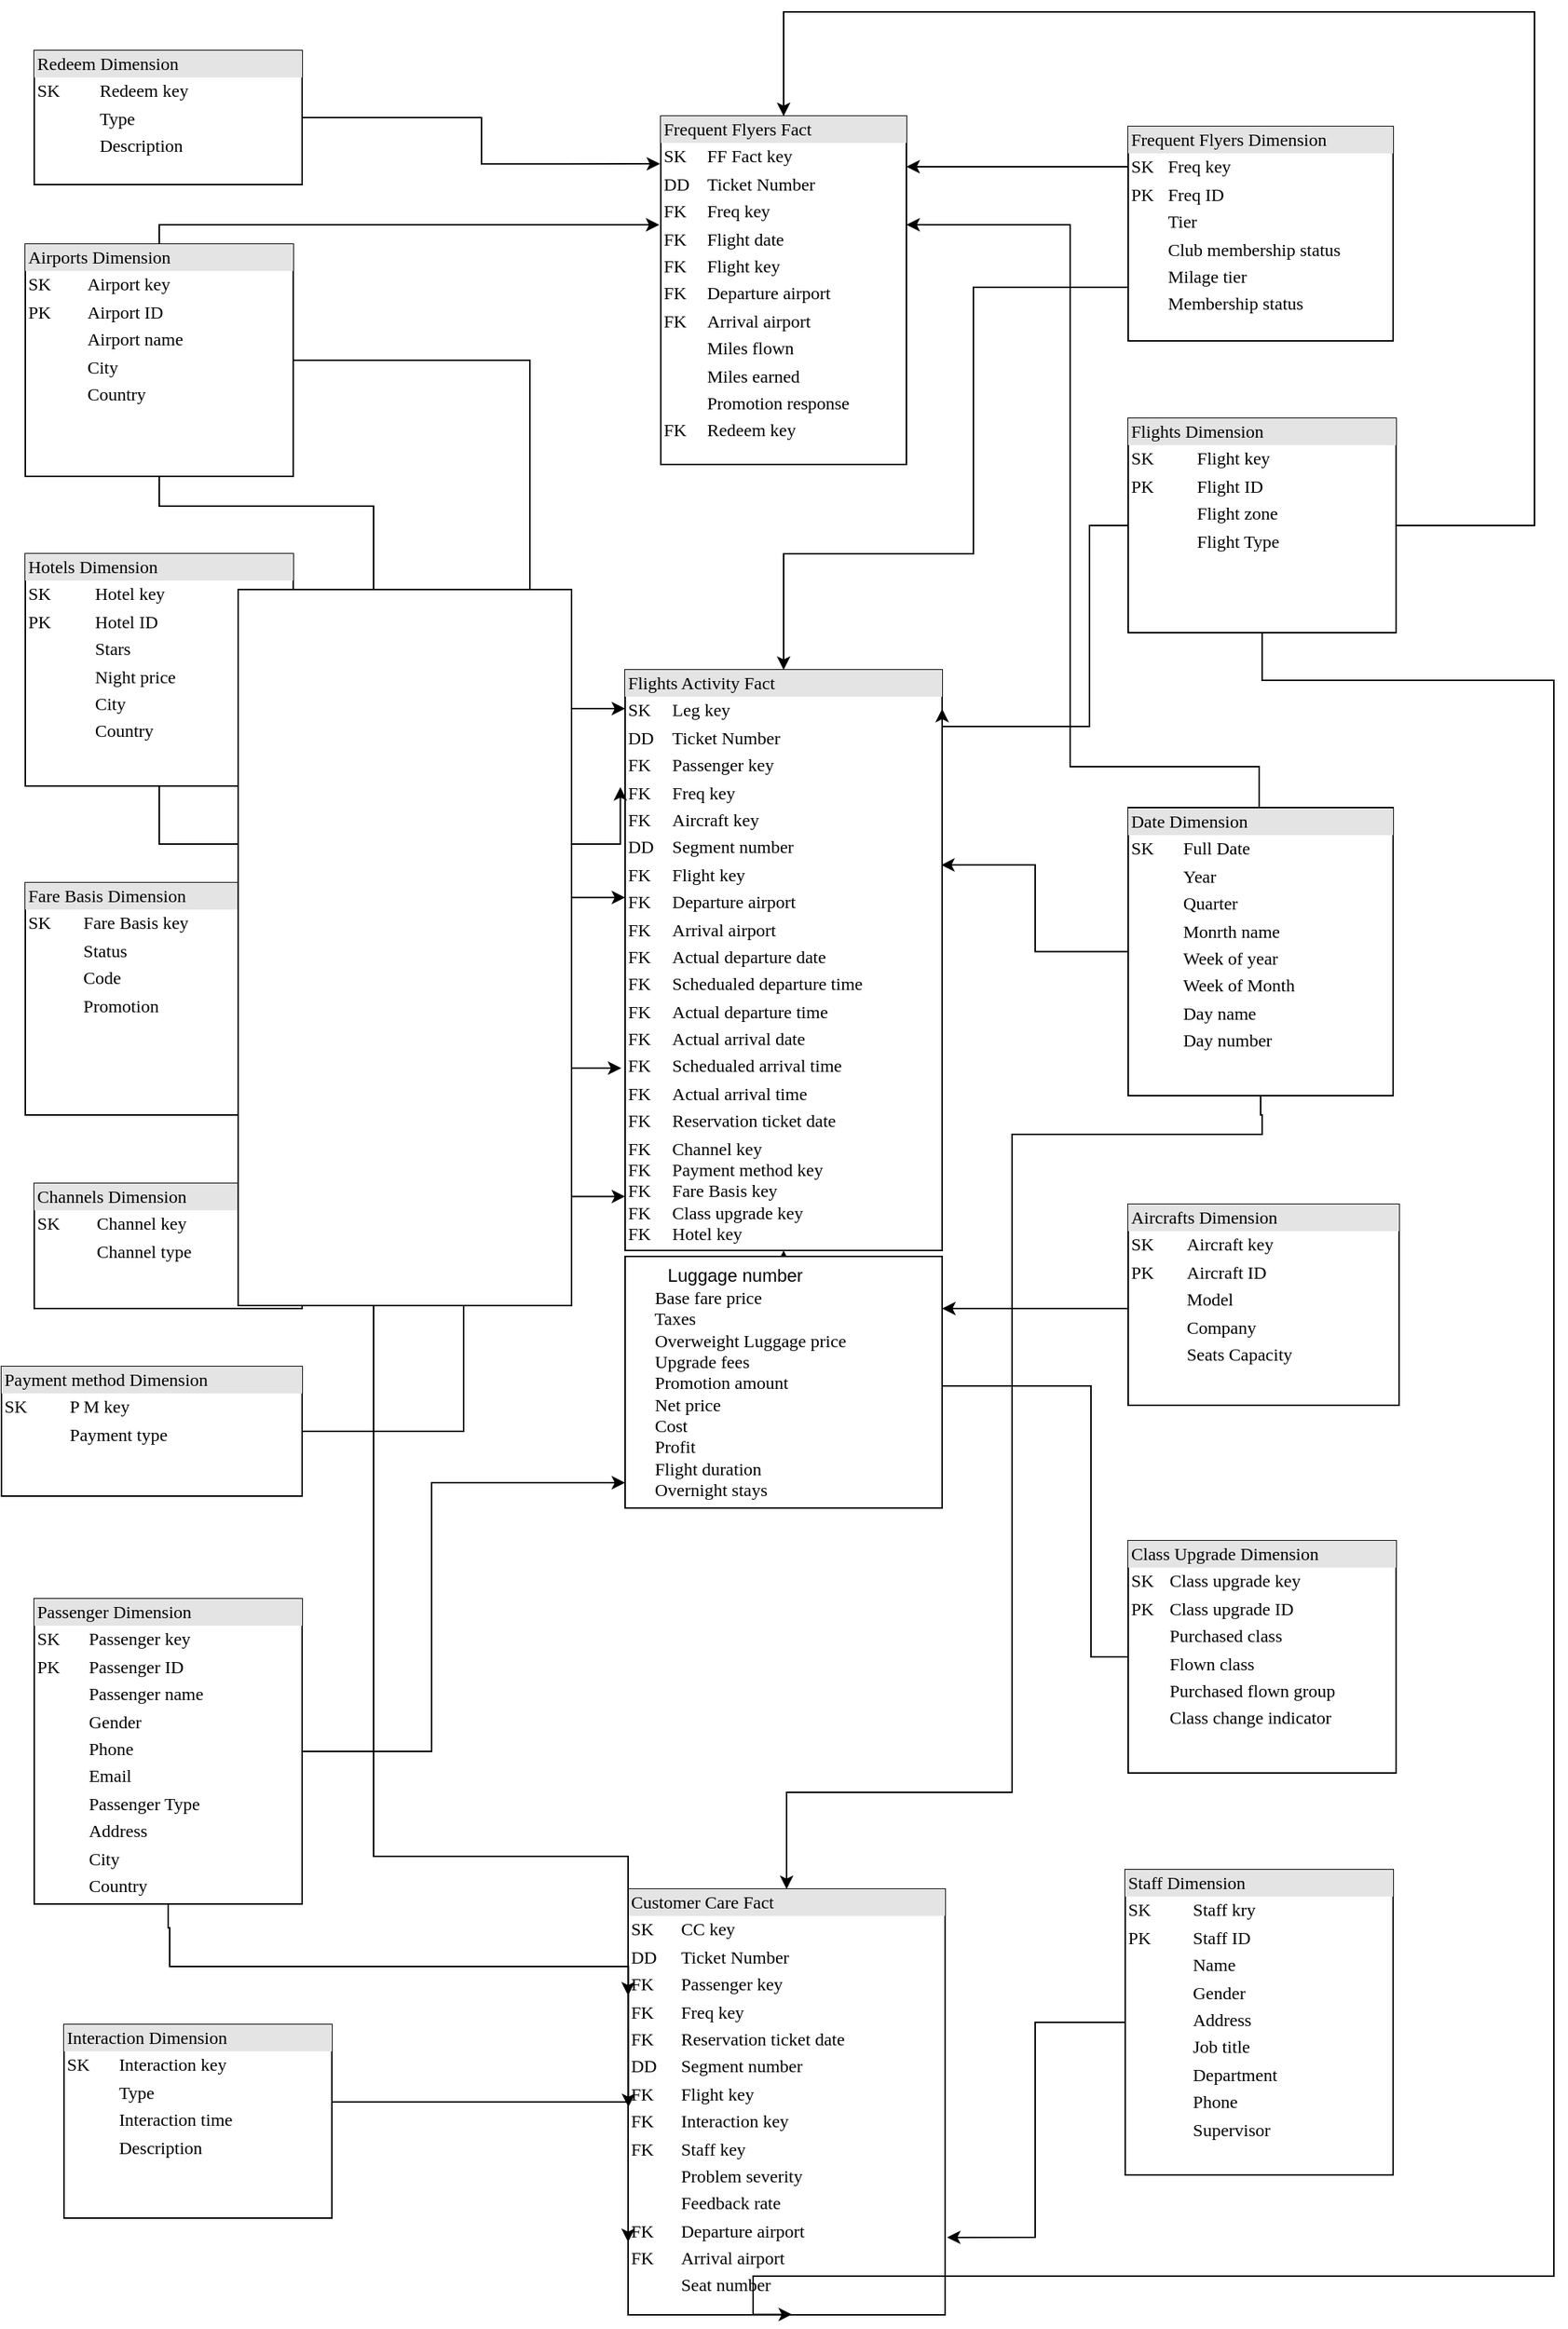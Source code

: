 <mxfile version="21.2.8" type="device">
  <diagram name="Page-1" id="2ca16b54-16f6-2749-3443-fa8db7711227">
    <mxGraphModel dx="1723" dy="2603" grid="1" gridSize="13" guides="1" tooltips="1" connect="1" arrows="1" fold="1" page="1" pageScale="1" pageWidth="200" pageHeight="200" background="none" math="0" shadow="0">
      <root>
        <mxCell id="0" />
        <mxCell id="1" parent="0" />
        <mxCell id="PtjftL3Fih3zfnP2VZtl-39" style="edgeStyle=orthogonalEdgeStyle;rounded=0;orthogonalLoop=1;jettySize=auto;html=1;entryX=-0.012;entryY=0.686;entryDx=0;entryDy=0;entryPerimeter=0;" parent="1" source="2ed32ef02a7f4228-3" target="2ed32ef02a7f4228-8" edge="1">
          <mxGeometry relative="1" as="geometry" />
        </mxCell>
        <mxCell id="2ed32ef02a7f4228-3" value="&lt;div style=&quot;box-sizing: border-box ; width: 100% ; background: #e4e4e4 ; padding: 2px&quot;&gt;Channels Dimension&lt;/div&gt;&lt;table style=&quot;width: 100% ; font-size: 1em&quot; cellpadding=&quot;2&quot; cellspacing=&quot;0&quot;&gt;&lt;tbody&gt;&lt;tr&gt;&lt;td&gt;SK&lt;/td&gt;&lt;td&gt;Channel key&lt;/td&gt;&lt;/tr&gt;&lt;tr&gt;&lt;td&gt;&lt;br&gt;&lt;/td&gt;&lt;td&gt;Channel type&lt;/td&gt;&lt;/tr&gt;&lt;tr&gt;&lt;td&gt;&lt;/td&gt;&lt;td&gt;&lt;br&gt;&lt;/td&gt;&lt;/tr&gt;&lt;/tbody&gt;&lt;/table&gt;" style="verticalAlign=top;align=left;overflow=fill;html=1;rounded=0;shadow=0;comic=0;labelBackgroundColor=none;strokeWidth=1;fontFamily=Verdana;fontSize=12" parent="1" vertex="1">
          <mxGeometry x="201" y="-682" width="180" height="84" as="geometry" />
        </mxCell>
        <mxCell id="PtjftL3Fih3zfnP2VZtl-35" style="edgeStyle=orthogonalEdgeStyle;rounded=0;orthogonalLoop=1;jettySize=auto;html=1;entryX=-0.003;entryY=0.137;entryDx=0;entryDy=0;entryPerimeter=0;" parent="1" source="2ed32ef02a7f4228-4" target="PtjftL3Fih3zfnP2VZtl-5" edge="1">
          <mxGeometry relative="1" as="geometry" />
        </mxCell>
        <mxCell id="2ed32ef02a7f4228-4" value="&lt;div style=&quot;box-sizing: border-box ; width: 100% ; background: #e4e4e4 ; padding: 2px&quot;&gt;Redeem Dimension&lt;/div&gt;&lt;table style=&quot;width: 100% ; font-size: 1em&quot; cellpadding=&quot;2&quot; cellspacing=&quot;0&quot;&gt;&lt;tbody&gt;&lt;tr&gt;&lt;td&gt;SK&lt;/td&gt;&lt;td&gt;Redeem key&lt;/td&gt;&lt;/tr&gt;&lt;tr&gt;&lt;td&gt;&lt;br&gt;&lt;/td&gt;&lt;td&gt;Type&lt;/td&gt;&lt;/tr&gt;&lt;tr&gt;&lt;td&gt;&lt;/td&gt;&lt;td&gt;Description&lt;/td&gt;&lt;/tr&gt;&lt;tr&gt;&lt;td&gt;&lt;br&gt;&lt;/td&gt;&lt;td&gt;&lt;br&gt;&lt;/td&gt;&lt;/tr&gt;&lt;/tbody&gt;&lt;/table&gt;" style="verticalAlign=top;align=left;overflow=fill;html=1;rounded=0;shadow=0;comic=0;labelBackgroundColor=none;strokeWidth=1;fontFamily=Verdana;fontSize=12" parent="1" vertex="1">
          <mxGeometry x="201" y="-1443" width="180" height="90" as="geometry" />
        </mxCell>
        <mxCell id="2ed32ef02a7f4228-8" value="&lt;div style=&quot;box-sizing: border-box ; width: 100% ; background: #e4e4e4 ; padding: 2px&quot;&gt;Flights Activity Fact&lt;/div&gt;&lt;table style=&quot;width: 100% ; font-size: 1em&quot; cellpadding=&quot;2&quot; cellspacing=&quot;0&quot;&gt;&lt;tbody&gt;&lt;tr&gt;&lt;td&gt;SK&lt;/td&gt;&lt;td&gt;Leg key&lt;/td&gt;&lt;/tr&gt;&lt;tr&gt;&lt;td&gt;DD&lt;/td&gt;&lt;td&gt;Ticket Number&lt;/td&gt;&lt;/tr&gt;&lt;tr&gt;&lt;td&gt;FK&lt;/td&gt;&lt;td&gt;Passenger key&lt;/td&gt;&lt;/tr&gt;&lt;tr&gt;&lt;td&gt;FK&lt;br&gt;&lt;/td&gt;&lt;td&gt;Freq key&lt;br&gt;&lt;/td&gt;&lt;/tr&gt;&lt;tr&gt;&lt;td&gt;FK&lt;br&gt;&lt;/td&gt;&lt;td&gt;Aircraft key&lt;br&gt;&lt;/td&gt;&lt;/tr&gt;&lt;tr&gt;&lt;td&gt;DD&lt;br&gt;&lt;/td&gt;&lt;td&gt;Segment number&lt;br&gt;&lt;/td&gt;&lt;/tr&gt;&lt;tr&gt;&lt;td&gt;FK&lt;br&gt;&lt;/td&gt;&lt;td&gt;Flight key&lt;br&gt;&lt;/td&gt;&lt;/tr&gt;&lt;tr&gt;&lt;td&gt;FK&lt;br&gt;&lt;/td&gt;&lt;td&gt;Departure airport&lt;br&gt;&lt;/td&gt;&lt;/tr&gt;&lt;tr&gt;&lt;td&gt;FK&lt;br&gt;&lt;/td&gt;&lt;td&gt;Arrival airport&lt;br&gt;&lt;/td&gt;&lt;/tr&gt;&lt;tr&gt;&lt;td&gt;FK&lt;br&gt;&lt;/td&gt;&lt;td&gt;Actual departure date&lt;br&gt;&lt;/td&gt;&lt;/tr&gt;&lt;tr&gt;&lt;td&gt;FK&lt;br&gt;&lt;/td&gt;&lt;td&gt;Schedualed departure time&lt;br&gt;&lt;/td&gt;&lt;/tr&gt;&lt;tr&gt;&lt;td&gt;FK&lt;/td&gt;&lt;td&gt;Actual departure time&lt;br&gt;&lt;/td&gt;&lt;/tr&gt;&lt;tr&gt;&lt;td&gt;FK&lt;br&gt;&lt;/td&gt;&lt;td&gt;Actual arrival date&lt;br&gt;&lt;/td&gt;&lt;/tr&gt;&lt;tr&gt;&lt;td&gt;FK&lt;br&gt;&lt;/td&gt;&lt;td&gt;Schedualed arrival time&lt;br&gt;&lt;/td&gt;&lt;/tr&gt;&lt;tr&gt;&lt;td&gt;FK&lt;br&gt;&lt;/td&gt;&lt;td&gt;Actual arrival time&lt;br&gt;&lt;/td&gt;&lt;/tr&gt;&lt;tr&gt;&lt;td&gt;FK&lt;/td&gt;&lt;td&gt;Reservation ticket date&lt;br&gt;&lt;/td&gt;&lt;/tr&gt;&lt;tr&gt;&lt;td&gt;FK&lt;br&gt;FK&lt;br&gt;FK&lt;br&gt;FK&lt;br&gt;FK&lt;br&gt;&lt;/td&gt;&lt;td&gt;Channel key&lt;br&gt;Payment method key&lt;br&gt;Fare Basis key&lt;br&gt;Class upgrade key&lt;br&gt;Hotel key&lt;br&gt;&lt;/td&gt;&lt;/tr&gt;&lt;/tbody&gt;&lt;/table&gt;" style="verticalAlign=top;align=left;overflow=fill;html=1;rounded=0;shadow=0;comic=0;labelBackgroundColor=none;strokeWidth=1;fontFamily=Verdana;fontSize=12;" parent="1" vertex="1">
          <mxGeometry x="598" y="-1027" width="213" height="390" as="geometry" />
        </mxCell>
        <mxCell id="PtjftL3Fih3zfnP2VZtl-38" style="edgeStyle=orthogonalEdgeStyle;rounded=0;orthogonalLoop=1;jettySize=auto;html=1;entryX=0;entryY=0.907;entryDx=0;entryDy=0;entryPerimeter=0;" parent="1" source="2ed32ef02a7f4228-12" target="2ed32ef02a7f4228-8" edge="1">
          <mxGeometry relative="1" as="geometry" />
        </mxCell>
        <mxCell id="2ed32ef02a7f4228-12" value="&lt;div style=&quot;box-sizing: border-box ; width: 100% ; background: #e4e4e4 ; padding: 2px&quot;&gt;Payment method Dimension&lt;/div&gt;&lt;table style=&quot;width: 100% ; font-size: 1em&quot; cellpadding=&quot;2&quot; cellspacing=&quot;0&quot;&gt;&lt;tbody&gt;&lt;tr&gt;&lt;td&gt;SK&lt;/td&gt;&lt;td&gt;P M key&lt;/td&gt;&lt;/tr&gt;&lt;tr&gt;&lt;td&gt;&lt;br&gt;&lt;/td&gt;&lt;td&gt;Payment type&lt;/td&gt;&lt;/tr&gt;&lt;tr&gt;&lt;td&gt;&lt;/td&gt;&lt;td&gt;&lt;br&gt;&lt;/td&gt;&lt;/tr&gt;&lt;/tbody&gt;&lt;/table&gt;" style="verticalAlign=top;align=left;overflow=fill;html=1;rounded=0;shadow=0;comic=0;labelBackgroundColor=none;strokeWidth=1;fontFamily=Verdana;fontSize=12" parent="1" vertex="1">
          <mxGeometry x="179" y="-559" width="202" height="87" as="geometry" />
        </mxCell>
        <mxCell id="PtjftL3Fih3zfnP2VZtl-6" value="&lt;div style=&quot;box-sizing: border-box ; width: 100% ; background: #e4e4e4 ; padding: 2px&quot;&gt;Customer Care Fact&lt;/div&gt;&lt;table style=&quot;width: 100% ; font-size: 1em&quot; cellpadding=&quot;2&quot; cellspacing=&quot;0&quot;&gt;&lt;tbody&gt;&lt;tr&gt;&lt;td&gt;SK&lt;/td&gt;&lt;td&gt;CC key&lt;/td&gt;&lt;/tr&gt;&lt;tr&gt;&lt;td&gt;DD&lt;/td&gt;&lt;td&gt;Ticket Number&lt;/td&gt;&lt;/tr&gt;&lt;tr&gt;&lt;td&gt;FK&lt;/td&gt;&lt;td&gt;Passenger key&lt;/td&gt;&lt;/tr&gt;&lt;tr&gt;&lt;td&gt;FK&lt;br&gt;&lt;/td&gt;&lt;td&gt;Freq key&lt;br&gt;&lt;/td&gt;&lt;/tr&gt;&lt;tr&gt;&lt;td&gt;FK&lt;br&gt;&lt;/td&gt;&lt;td&gt;Reservation ticket date&lt;br&gt;&lt;/td&gt;&lt;/tr&gt;&lt;tr&gt;&lt;td&gt;DD&lt;br&gt;&lt;/td&gt;&lt;td&gt;Segment number&lt;br&gt;&lt;/td&gt;&lt;/tr&gt;&lt;tr&gt;&lt;td&gt;FK&lt;br&gt;&lt;/td&gt;&lt;td&gt;Flight key&lt;br&gt;&lt;/td&gt;&lt;/tr&gt;&lt;tr&gt;&lt;td&gt;FK&lt;br&gt;&lt;/td&gt;&lt;td&gt;Interaction key&lt;br&gt;&lt;/td&gt;&lt;/tr&gt;&lt;tr&gt;&lt;td&gt;FK&lt;br&gt;&lt;/td&gt;&lt;td&gt;Staff key&lt;br&gt;&lt;/td&gt;&lt;/tr&gt;&lt;tr&gt;&lt;td&gt;&lt;br&gt;&lt;/td&gt;&lt;td&gt;Problem severity&lt;br&gt;&lt;/td&gt;&lt;/tr&gt;&lt;tr&gt;&lt;td&gt;&lt;br&gt;&lt;/td&gt;&lt;td&gt;Feedback rate&lt;br&gt;&lt;/td&gt;&lt;/tr&gt;&lt;tr&gt;&lt;td&gt;FK&lt;/td&gt;&lt;td&gt;Departure airport&lt;br&gt;&lt;/td&gt;&lt;/tr&gt;&lt;tr&gt;&lt;td&gt;FK&lt;br&gt;&lt;/td&gt;&lt;td&gt;Arrival airport&lt;br&gt;&lt;/td&gt;&lt;/tr&gt;&lt;tr&gt;&lt;td&gt;&lt;br&gt;&lt;/td&gt;&lt;td&gt;Seat number&lt;br&gt;&lt;/td&gt;&lt;/tr&gt;&lt;tr&gt;&lt;td&gt;&lt;/td&gt;&lt;td&gt;&lt;br&gt;&lt;/td&gt;&lt;/tr&gt;&lt;/tbody&gt;&lt;/table&gt;" style="verticalAlign=top;align=left;overflow=fill;html=1;rounded=0;shadow=0;comic=0;labelBackgroundColor=none;strokeWidth=1;fontFamily=Verdana;fontSize=12;" parent="1" vertex="1">
          <mxGeometry x="600" y="-208" width="213" height="286" as="geometry" />
        </mxCell>
        <mxCell id="PtjftL3Fih3zfnP2VZtl-19" style="edgeStyle=orthogonalEdgeStyle;rounded=0;orthogonalLoop=1;jettySize=auto;html=1;" parent="1" source="PtjftL3Fih3zfnP2VZtl-7" target="PtjftL3Fih3zfnP2VZtl-5" edge="1">
          <mxGeometry relative="1" as="geometry">
            <Array as="points">
              <mxPoint x="871" y="-1365" />
              <mxPoint x="871" y="-1365" />
            </Array>
          </mxGeometry>
        </mxCell>
        <mxCell id="PtjftL3Fih3zfnP2VZtl-20" style="edgeStyle=orthogonalEdgeStyle;rounded=0;orthogonalLoop=1;jettySize=auto;html=1;exitX=0;exitY=0.75;exitDx=0;exitDy=0;entryX=0.5;entryY=0;entryDx=0;entryDy=0;" parent="1" source="PtjftL3Fih3zfnP2VZtl-7" target="2ed32ef02a7f4228-8" edge="1">
          <mxGeometry relative="1" as="geometry">
            <mxPoint x="871" y="-1105" as="targetPoint" />
            <Array as="points">
              <mxPoint x="832" y="-1284" />
              <mxPoint x="832" y="-1105" />
              <mxPoint x="705" y="-1105" />
            </Array>
          </mxGeometry>
        </mxCell>
        <mxCell id="PtjftL3Fih3zfnP2VZtl-7" value="&lt;div style=&quot;box-sizing: border-box ; width: 100% ; background: #e4e4e4 ; padding: 2px&quot;&gt;Frequent Flyers Dimension&lt;/div&gt;&lt;table style=&quot;width: 100% ; font-size: 1em&quot; cellpadding=&quot;2&quot; cellspacing=&quot;0&quot;&gt;&lt;tbody&gt;&lt;tr&gt;&lt;td&gt;SK&lt;/td&gt;&lt;td&gt;Freq key&lt;/td&gt;&lt;/tr&gt;&lt;tr&gt;&lt;td&gt;PK&lt;/td&gt;&lt;td&gt;Freq ID&lt;/td&gt;&lt;/tr&gt;&lt;tr&gt;&lt;td&gt;&lt;/td&gt;&lt;td&gt;Tier&lt;/td&gt;&lt;/tr&gt;&lt;tr&gt;&lt;td&gt;&lt;br&gt;&lt;/td&gt;&lt;td&gt;Club membership status&lt;br&gt;&lt;/td&gt;&lt;/tr&gt;&lt;tr&gt;&lt;td&gt;&lt;br&gt;&lt;/td&gt;&lt;td&gt;Milage tier&lt;br&gt;&lt;/td&gt;&lt;/tr&gt;&lt;tr&gt;&lt;td&gt;&lt;br&gt;&lt;/td&gt;&lt;td&gt;Membership status&lt;br&gt;&lt;/td&gt;&lt;/tr&gt;&lt;tr&gt;&lt;td&gt;&lt;/td&gt;&lt;td&gt;&lt;br&gt;&lt;/td&gt;&lt;/tr&gt;&lt;/tbody&gt;&lt;/table&gt;" style="verticalAlign=top;align=left;overflow=fill;html=1;rounded=0;shadow=0;comic=0;labelBackgroundColor=none;strokeWidth=1;fontFamily=Verdana;fontSize=12" parent="1" vertex="1">
          <mxGeometry x="936" y="-1392" width="178" height="144" as="geometry" />
        </mxCell>
        <mxCell id="PtjftL3Fih3zfnP2VZtl-25" style="edgeStyle=orthogonalEdgeStyle;rounded=0;orthogonalLoop=1;jettySize=auto;html=1;exitX=0.5;exitY=0;exitDx=0;exitDy=0;" parent="1" source="PtjftL3Fih3zfnP2VZtl-8" target="PtjftL3Fih3zfnP2VZtl-5" edge="1">
          <mxGeometry relative="1" as="geometry">
            <mxPoint x="793" y="-1300" as="targetPoint" />
            <Array as="points">
              <mxPoint x="1024" y="-934" />
              <mxPoint x="1024" y="-962" />
              <mxPoint x="897" y="-962" />
              <mxPoint x="897" y="-1326" />
            </Array>
          </mxGeometry>
        </mxCell>
        <mxCell id="PtjftL3Fih3zfnP2VZtl-26" style="edgeStyle=orthogonalEdgeStyle;rounded=0;orthogonalLoop=1;jettySize=auto;html=1;entryX=0.997;entryY=0.336;entryDx=0;entryDy=0;entryPerimeter=0;" parent="1" source="PtjftL3Fih3zfnP2VZtl-8" target="2ed32ef02a7f4228-8" edge="1">
          <mxGeometry relative="1" as="geometry" />
        </mxCell>
        <mxCell id="PtjftL3Fih3zfnP2VZtl-27" style="edgeStyle=orthogonalEdgeStyle;rounded=0;orthogonalLoop=1;jettySize=auto;html=1;" parent="1" source="PtjftL3Fih3zfnP2VZtl-8" target="PtjftL3Fih3zfnP2VZtl-6" edge="1">
          <mxGeometry relative="1" as="geometry">
            <mxPoint x="858" y="-702" as="targetPoint" />
            <Array as="points">
              <mxPoint x="1025" y="-728" />
              <mxPoint x="1026" y="-728" />
              <mxPoint x="1026" y="-715" />
              <mxPoint x="858" y="-715" />
              <mxPoint x="858" y="-273" />
            </Array>
          </mxGeometry>
        </mxCell>
        <mxCell id="PtjftL3Fih3zfnP2VZtl-8" value="&lt;div style=&quot;box-sizing: border-box ; width: 100% ; background: #e4e4e4 ; padding: 2px&quot;&gt;Date Dimension&lt;/div&gt;&lt;table style=&quot;width: 100% ; font-size: 1em&quot; cellpadding=&quot;2&quot; cellspacing=&quot;0&quot;&gt;&lt;tbody&gt;&lt;tr&gt;&lt;td&gt;SK&lt;/td&gt;&lt;td&gt;Full Date&lt;/td&gt;&lt;/tr&gt;&lt;tr&gt;&lt;td&gt;&lt;br&gt;&lt;/td&gt;&lt;td&gt;Year&lt;/td&gt;&lt;/tr&gt;&lt;tr&gt;&lt;td&gt;&lt;/td&gt;&lt;td&gt;Quarter&lt;/td&gt;&lt;/tr&gt;&lt;tr&gt;&lt;td&gt;&lt;br&gt;&lt;/td&gt;&lt;td&gt;Monrth name&lt;br&gt;&lt;/td&gt;&lt;/tr&gt;&lt;tr&gt;&lt;td&gt;&lt;br&gt;&lt;/td&gt;&lt;td&gt;Week of year&lt;br&gt;&lt;/td&gt;&lt;/tr&gt;&lt;tr&gt;&lt;td&gt;&lt;br&gt;&lt;/td&gt;&lt;td&gt;Week of Month&lt;br&gt;&lt;/td&gt;&lt;/tr&gt;&lt;tr&gt;&lt;td&gt;&lt;br&gt;&lt;/td&gt;&lt;td&gt;Day name&lt;br&gt;&lt;/td&gt;&lt;/tr&gt;&lt;tr&gt;&lt;td&gt;&lt;br&gt;&lt;/td&gt;&lt;td&gt;Day number&lt;br&gt;&lt;/td&gt;&lt;/tr&gt;&lt;tr&gt;&lt;td&gt;&lt;/td&gt;&lt;td&gt;&lt;br&gt;&lt;/td&gt;&lt;/tr&gt;&lt;/tbody&gt;&lt;/table&gt;" style="verticalAlign=top;align=left;overflow=fill;html=1;rounded=0;shadow=0;comic=0;labelBackgroundColor=none;strokeWidth=1;fontFamily=Verdana;fontSize=12" parent="1" vertex="1">
          <mxGeometry x="936" y="-934.5" width="178" height="193.5" as="geometry" />
        </mxCell>
        <mxCell id="PtjftL3Fih3zfnP2VZtl-29" style="edgeStyle=orthogonalEdgeStyle;rounded=0;orthogonalLoop=1;jettySize=auto;html=1;" parent="1" source="PtjftL3Fih3zfnP2VZtl-9" edge="1">
          <mxGeometry relative="1" as="geometry">
            <mxPoint x="811" y="-598" as="targetPoint" />
            <Array as="points">
              <mxPoint x="871" y="-598" />
              <mxPoint x="871" y="-598" />
            </Array>
          </mxGeometry>
        </mxCell>
        <mxCell id="PtjftL3Fih3zfnP2VZtl-9" value="&lt;div style=&quot;box-sizing: border-box ; width: 100% ; background: #e4e4e4 ; padding: 2px&quot;&gt;Aircrafts Dimension&amp;nbsp;&lt;/div&gt;&lt;table style=&quot;width: 100% ; font-size: 1em&quot; cellpadding=&quot;2&quot; cellspacing=&quot;0&quot;&gt;&lt;tbody&gt;&lt;tr&gt;&lt;td&gt;SK&lt;/td&gt;&lt;td&gt;Aircraft key&lt;/td&gt;&lt;/tr&gt;&lt;tr&gt;&lt;td&gt;PK&lt;br&gt;&lt;/td&gt;&lt;td&gt;Aircraft ID&lt;/td&gt;&lt;/tr&gt;&lt;tr&gt;&lt;td&gt;&lt;/td&gt;&lt;td&gt;Model&lt;/td&gt;&lt;/tr&gt;&lt;tr&gt;&lt;td&gt;&lt;br&gt;&lt;/td&gt;&lt;td&gt;Company&lt;br&gt;&lt;/td&gt;&lt;/tr&gt;&lt;tr&gt;&lt;td&gt;&lt;br&gt;&lt;/td&gt;&lt;td&gt;Seats Capacity&lt;br&gt;&lt;/td&gt;&lt;/tr&gt;&lt;tr&gt;&lt;td&gt;&lt;/td&gt;&lt;td&gt;&lt;br&gt;&lt;/td&gt;&lt;/tr&gt;&lt;/tbody&gt;&lt;/table&gt;" style="verticalAlign=top;align=left;overflow=fill;html=1;rounded=0;shadow=0;comic=0;labelBackgroundColor=none;strokeWidth=1;fontFamily=Verdana;fontSize=12" parent="1" vertex="1">
          <mxGeometry x="936" y="-668" width="182" height="135" as="geometry" />
        </mxCell>
        <mxCell id="PtjftL3Fih3zfnP2VZtl-32" style="edgeStyle=orthogonalEdgeStyle;rounded=0;orthogonalLoop=1;jettySize=auto;html=1;" parent="1" source="PtjftL3Fih3zfnP2VZtl-10" target="2ed32ef02a7f4228-8" edge="1">
          <mxGeometry relative="1" as="geometry">
            <mxPoint x="910" y="-546" as="targetPoint" />
            <Array as="points">
              <mxPoint x="911" y="-364" />
              <mxPoint x="911" y="-546" />
            </Array>
          </mxGeometry>
        </mxCell>
        <mxCell id="PtjftL3Fih3zfnP2VZtl-10" value="&lt;div style=&quot;box-sizing: border-box ; width: 100% ; background: #e4e4e4 ; padding: 2px&quot;&gt;Class Upgrade Dimension&lt;/div&gt;&lt;table style=&quot;width: 100% ; font-size: 1em&quot; cellpadding=&quot;2&quot; cellspacing=&quot;0&quot;&gt;&lt;tbody&gt;&lt;tr&gt;&lt;td&gt;SK&lt;/td&gt;&lt;td&gt;Class upgrade key&lt;/td&gt;&lt;/tr&gt;&lt;tr&gt;&lt;td&gt;PK&lt;br&gt;&lt;/td&gt;&lt;td&gt;Class upgrade ID&lt;/td&gt;&lt;/tr&gt;&lt;tr&gt;&lt;td&gt;&lt;/td&gt;&lt;td&gt;Purchased class&lt;/td&gt;&lt;/tr&gt;&lt;tr&gt;&lt;td&gt;&lt;br&gt;&lt;/td&gt;&lt;td&gt;Flown class&lt;br&gt;&lt;/td&gt;&lt;/tr&gt;&lt;tr&gt;&lt;td&gt;&lt;br&gt;&lt;/td&gt;&lt;td&gt;Purchased flown group&lt;br&gt;&lt;/td&gt;&lt;/tr&gt;&lt;tr&gt;&lt;td&gt;&lt;br&gt;&lt;/td&gt;&lt;td&gt;Class change indicator&lt;br&gt;&lt;/td&gt;&lt;/tr&gt;&lt;tr&gt;&lt;td&gt;&lt;/td&gt;&lt;td&gt;&lt;br&gt;&lt;/td&gt;&lt;/tr&gt;&lt;/tbody&gt;&lt;/table&gt;" style="verticalAlign=top;align=left;overflow=fill;html=1;rounded=0;shadow=0;comic=0;labelBackgroundColor=none;strokeWidth=1;fontFamily=Verdana;fontSize=12" parent="1" vertex="1">
          <mxGeometry x="936" y="-442" width="180" height="156" as="geometry" />
        </mxCell>
        <mxCell id="PtjftL3Fih3zfnP2VZtl-33" style="edgeStyle=orthogonalEdgeStyle;rounded=0;orthogonalLoop=1;jettySize=auto;html=1;entryX=1.006;entryY=0.818;entryDx=0;entryDy=0;entryPerimeter=0;" parent="1" source="PtjftL3Fih3zfnP2VZtl-11" target="PtjftL3Fih3zfnP2VZtl-6" edge="1">
          <mxGeometry relative="1" as="geometry" />
        </mxCell>
        <mxCell id="PtjftL3Fih3zfnP2VZtl-11" value="&lt;div style=&quot;box-sizing: border-box ; width: 100% ; background: #e4e4e4 ; padding: 2px&quot;&gt;Staff Dimension&lt;/div&gt;&lt;table style=&quot;width: 100% ; font-size: 1em&quot; cellpadding=&quot;2&quot; cellspacing=&quot;0&quot;&gt;&lt;tbody&gt;&lt;tr&gt;&lt;td&gt;SK&lt;/td&gt;&lt;td&gt;Staff kry&lt;/td&gt;&lt;/tr&gt;&lt;tr&gt;&lt;td&gt;PK&lt;br&gt;&lt;/td&gt;&lt;td&gt;Staff ID&lt;/td&gt;&lt;/tr&gt;&lt;tr&gt;&lt;td&gt;&lt;/td&gt;&lt;td&gt;Name&lt;/td&gt;&lt;/tr&gt;&lt;tr&gt;&lt;td&gt;&lt;br&gt;&lt;/td&gt;&lt;td&gt;Gender&lt;br&gt;&lt;/td&gt;&lt;/tr&gt;&lt;tr&gt;&lt;td&gt;&lt;br&gt;&lt;/td&gt;&lt;td&gt;Address&lt;br&gt;&lt;/td&gt;&lt;/tr&gt;&lt;tr&gt;&lt;td&gt;&lt;br&gt;&lt;/td&gt;&lt;td&gt;Job title&lt;br&gt;&lt;/td&gt;&lt;/tr&gt;&lt;tr&gt;&lt;td&gt;&lt;br&gt;&lt;/td&gt;&lt;td&gt;Department&lt;br&gt;&lt;/td&gt;&lt;/tr&gt;&lt;tr&gt;&lt;td&gt;&lt;br&gt;&lt;/td&gt;&lt;td&gt;Phone&lt;br&gt;&lt;/td&gt;&lt;/tr&gt;&lt;tr&gt;&lt;td&gt;&lt;br&gt;&lt;/td&gt;&lt;td&gt;Supervisor&lt;br&gt;&lt;/td&gt;&lt;/tr&gt;&lt;tr&gt;&lt;td&gt;&lt;/td&gt;&lt;td&gt;&lt;br&gt;&lt;/td&gt;&lt;/tr&gt;&lt;/tbody&gt;&lt;/table&gt;" style="verticalAlign=top;align=left;overflow=fill;html=1;rounded=0;shadow=0;comic=0;labelBackgroundColor=none;strokeWidth=1;fontFamily=Verdana;fontSize=12" parent="1" vertex="1">
          <mxGeometry x="934" y="-221" width="180" height="205" as="geometry" />
        </mxCell>
        <mxCell id="PtjftL3Fih3zfnP2VZtl-34" style="edgeStyle=orthogonalEdgeStyle;rounded=0;orthogonalLoop=1;jettySize=auto;html=1;entryX=0;entryY=0.829;entryDx=0;entryDy=0;entryPerimeter=0;" parent="1" source="PtjftL3Fih3zfnP2VZtl-12" edge="1" target="PtjftL3Fih3zfnP2VZtl-6">
          <mxGeometry relative="1" as="geometry">
            <mxPoint x="571" y="-65" as="targetPoint" />
            <Array as="points">
              <mxPoint x="455" y="-65" />
              <mxPoint x="455" y="-65" />
            </Array>
          </mxGeometry>
        </mxCell>
        <mxCell id="PtjftL3Fih3zfnP2VZtl-12" value="&lt;div style=&quot;box-sizing: border-box ; width: 100% ; background: #e4e4e4 ; padding: 2px&quot;&gt;Interaction Dimension&lt;/div&gt;&lt;table style=&quot;width: 100% ; font-size: 1em&quot; cellpadding=&quot;2&quot; cellspacing=&quot;0&quot;&gt;&lt;tbody&gt;&lt;tr&gt;&lt;td&gt;SK&lt;/td&gt;&lt;td&gt;Interaction key&lt;/td&gt;&lt;/tr&gt;&lt;tr&gt;&lt;td&gt;&lt;br&gt;&lt;/td&gt;&lt;td&gt;Type&lt;/td&gt;&lt;/tr&gt;&lt;tr&gt;&lt;td&gt;&lt;/td&gt;&lt;td&gt;Interaction time&lt;/td&gt;&lt;/tr&gt;&lt;tr&gt;&lt;td&gt;&lt;br&gt;&lt;/td&gt;&lt;td&gt;Description&lt;br&gt;&lt;/td&gt;&lt;/tr&gt;&lt;tr&gt;&lt;td&gt;&lt;/td&gt;&lt;td&gt;&lt;br&gt;&lt;/td&gt;&lt;/tr&gt;&lt;/tbody&gt;&lt;/table&gt;" style="verticalAlign=top;align=left;overflow=fill;html=1;rounded=0;shadow=0;comic=0;labelBackgroundColor=none;strokeWidth=1;fontFamily=Verdana;fontSize=12" parent="1" vertex="1">
          <mxGeometry x="221" y="-117" width="180" height="130" as="geometry" />
        </mxCell>
        <mxCell id="PtjftL3Fih3zfnP2VZtl-41" style="edgeStyle=orthogonalEdgeStyle;rounded=0;orthogonalLoop=1;jettySize=auto;html=1;entryX=-0.015;entryY=0.202;entryDx=0;entryDy=0;entryPerimeter=0;" parent="1" source="PtjftL3Fih3zfnP2VZtl-13" target="2ed32ef02a7f4228-8" edge="1">
          <mxGeometry relative="1" as="geometry">
            <mxPoint x="285" y="-910" as="targetPoint" />
            <Array as="points">
              <mxPoint x="285" y="-910" />
              <mxPoint x="595" y="-910" />
            </Array>
          </mxGeometry>
        </mxCell>
        <mxCell id="PtjftL3Fih3zfnP2VZtl-13" value="&lt;div style=&quot;box-sizing: border-box ; width: 100% ; background: #e4e4e4 ; padding: 2px&quot;&gt;Hotels Dimension&lt;/div&gt;&lt;table style=&quot;width: 100% ; font-size: 1em&quot; cellpadding=&quot;2&quot; cellspacing=&quot;0&quot;&gt;&lt;tbody&gt;&lt;tr&gt;&lt;td&gt;SK&lt;/td&gt;&lt;td&gt;Hotel key&lt;/td&gt;&lt;/tr&gt;&lt;tr&gt;&lt;td&gt;PK&lt;br&gt;&lt;/td&gt;&lt;td&gt;Hotel ID&lt;/td&gt;&lt;/tr&gt;&lt;tr&gt;&lt;td&gt;&lt;/td&gt;&lt;td&gt;Stars&lt;/td&gt;&lt;/tr&gt;&lt;tr&gt;&lt;td&gt;&lt;br&gt;&lt;/td&gt;&lt;td&gt;Night price&lt;br&gt;&lt;/td&gt;&lt;/tr&gt;&lt;tr&gt;&lt;td&gt;&lt;br&gt;&lt;/td&gt;&lt;td&gt;City&lt;br&gt;&lt;/td&gt;&lt;/tr&gt;&lt;tr&gt;&lt;td&gt;&lt;br&gt;&lt;/td&gt;&lt;td&gt;Country&lt;br&gt;&lt;/td&gt;&lt;/tr&gt;&lt;tr&gt;&lt;td&gt;&lt;/td&gt;&lt;td&gt;&lt;br&gt;&lt;/td&gt;&lt;/tr&gt;&lt;/tbody&gt;&lt;/table&gt;" style="verticalAlign=top;align=left;overflow=fill;html=1;rounded=0;shadow=0;comic=0;labelBackgroundColor=none;strokeWidth=1;fontFamily=Verdana;fontSize=12" parent="1" vertex="1">
          <mxGeometry x="195" y="-1105" width="180" height="156" as="geometry" />
        </mxCell>
        <mxCell id="PtjftL3Fih3zfnP2VZtl-40" style="edgeStyle=orthogonalEdgeStyle;rounded=0;orthogonalLoop=1;jettySize=auto;html=1;entryX=0;entryY=0.392;entryDx=0;entryDy=0;entryPerimeter=0;" parent="1" source="PtjftL3Fih3zfnP2VZtl-14" target="2ed32ef02a7f4228-8" edge="1">
          <mxGeometry relative="1" as="geometry" />
        </mxCell>
        <mxCell id="PtjftL3Fih3zfnP2VZtl-14" value="&lt;div style=&quot;box-sizing: border-box ; width: 100% ; background: #e4e4e4 ; padding: 2px&quot;&gt;Fare Basis Dimension&lt;/div&gt;&lt;table style=&quot;width: 100% ; font-size: 1em&quot; cellpadding=&quot;2&quot; cellspacing=&quot;0&quot;&gt;&lt;tbody&gt;&lt;tr&gt;&lt;td&gt;SK&lt;/td&gt;&lt;td&gt;Fare Basis key&lt;/td&gt;&lt;/tr&gt;&lt;tr&gt;&lt;td&gt;&lt;br&gt;&lt;/td&gt;&lt;td&gt;Status&lt;/td&gt;&lt;/tr&gt;&lt;tr&gt;&lt;td&gt;&lt;/td&gt;&lt;td&gt;Code&lt;/td&gt;&lt;/tr&gt;&lt;tr&gt;&lt;td&gt;&lt;br&gt;&lt;/td&gt;&lt;td&gt;Promotion&lt;br&gt;&lt;/td&gt;&lt;/tr&gt;&lt;tr&gt;&lt;td&gt;&lt;/td&gt;&lt;td&gt;&lt;br&gt;&lt;/td&gt;&lt;/tr&gt;&lt;tr&gt;&lt;td&gt;&lt;/td&gt;&lt;td&gt;&lt;br&gt;&lt;/td&gt;&lt;/tr&gt;&lt;/tbody&gt;&lt;/table&gt;" style="verticalAlign=top;align=left;overflow=fill;html=1;rounded=0;shadow=0;comic=0;labelBackgroundColor=none;strokeWidth=1;fontFamily=Verdana;fontSize=12" parent="1" vertex="1">
          <mxGeometry x="195" y="-884" width="180" height="156" as="geometry" />
        </mxCell>
        <mxCell id="PtjftL3Fih3zfnP2VZtl-42" style="edgeStyle=orthogonalEdgeStyle;rounded=0;orthogonalLoop=1;jettySize=auto;html=1;" parent="1" source="PtjftL3Fih3zfnP2VZtl-15" edge="1">
          <mxGeometry relative="1" as="geometry">
            <mxPoint x="621" y="-1326" as="targetPoint" />
            <Array as="points">
              <mxPoint x="285" y="-1326" />
              <mxPoint x="621" y="-1326" />
            </Array>
          </mxGeometry>
        </mxCell>
        <mxCell id="PtjftL3Fih3zfnP2VZtl-43" style="edgeStyle=orthogonalEdgeStyle;rounded=0;orthogonalLoop=1;jettySize=auto;html=1;" parent="1" source="PtjftL3Fih3zfnP2VZtl-15" target="2ed32ef02a7f4228-8" edge="1">
          <mxGeometry relative="1" as="geometry">
            <mxPoint x="533" y="-1001" as="targetPoint" />
            <Array as="points">
              <mxPoint x="534" y="-1235" />
              <mxPoint x="534" y="-1001" />
            </Array>
          </mxGeometry>
        </mxCell>
        <mxCell id="PtjftL3Fih3zfnP2VZtl-44" style="edgeStyle=orthogonalEdgeStyle;rounded=0;orthogonalLoop=1;jettySize=auto;html=1;entryX=0;entryY=0.25;entryDx=0;entryDy=0;" parent="1" source="PtjftL3Fih3zfnP2VZtl-15" target="PtjftL3Fih3zfnP2VZtl-6" edge="1">
          <mxGeometry relative="1" as="geometry">
            <mxPoint x="468" y="-234" as="targetPoint" />
            <Array as="points">
              <mxPoint x="285" y="-1137" />
              <mxPoint x="429" y="-1137" />
              <mxPoint x="429" y="-230" />
            </Array>
          </mxGeometry>
        </mxCell>
        <mxCell id="PtjftL3Fih3zfnP2VZtl-15" value="&lt;div style=&quot;box-sizing: border-box ; width: 100% ; background: #e4e4e4 ; padding: 2px&quot;&gt;Airports Dimension&lt;/div&gt;&lt;table style=&quot;width: 100% ; font-size: 1em&quot; cellpadding=&quot;2&quot; cellspacing=&quot;0&quot;&gt;&lt;tbody&gt;&lt;tr&gt;&lt;td&gt;SK&lt;/td&gt;&lt;td&gt;Airport key&lt;/td&gt;&lt;/tr&gt;&lt;tr&gt;&lt;td&gt;PK&lt;br&gt;&lt;/td&gt;&lt;td&gt;Airport ID&lt;/td&gt;&lt;/tr&gt;&lt;tr&gt;&lt;td&gt;&lt;/td&gt;&lt;td&gt;Airport name&lt;/td&gt;&lt;/tr&gt;&lt;tr&gt;&lt;td&gt;&lt;br&gt;&lt;/td&gt;&lt;td&gt;City&lt;br&gt;&lt;/td&gt;&lt;/tr&gt;&lt;tr&gt;&lt;td&gt;&lt;br&gt;&lt;/td&gt;&lt;td&gt;Country&lt;br&gt;&lt;/td&gt;&lt;/tr&gt;&lt;tr&gt;&lt;td&gt;&lt;/td&gt;&lt;td&gt;&lt;br&gt;&lt;/td&gt;&lt;/tr&gt;&lt;tr&gt;&lt;td&gt;&lt;/td&gt;&lt;td&gt;&lt;br&gt;&lt;/td&gt;&lt;/tr&gt;&lt;/tbody&gt;&lt;/table&gt;" style="verticalAlign=top;align=left;overflow=fill;html=1;rounded=0;shadow=0;comic=0;labelBackgroundColor=none;strokeWidth=1;fontFamily=Verdana;fontSize=12" parent="1" vertex="1">
          <mxGeometry x="195" y="-1313" width="180" height="156" as="geometry" />
        </mxCell>
        <mxCell id="PtjftL3Fih3zfnP2VZtl-36" style="edgeStyle=orthogonalEdgeStyle;rounded=0;orthogonalLoop=1;jettySize=auto;html=1;entryX=0.001;entryY=0.512;entryDx=0;entryDy=0;entryPerimeter=0;" parent="1" source="PtjftL3Fih3zfnP2VZtl-16" target="PtjftL3Fih3zfnP2VZtl-6" edge="1">
          <mxGeometry relative="1" as="geometry">
            <mxPoint x="572" y="-156" as="targetPoint" />
            <Array as="points">
              <mxPoint x="291" y="-182" />
              <mxPoint x="292" y="-182" />
              <mxPoint x="292" y="-156" />
            </Array>
          </mxGeometry>
        </mxCell>
        <mxCell id="PtjftL3Fih3zfnP2VZtl-37" style="edgeStyle=orthogonalEdgeStyle;rounded=0;orthogonalLoop=1;jettySize=auto;html=1;" parent="1" source="PtjftL3Fih3zfnP2VZtl-16" edge="1">
          <mxGeometry relative="1" as="geometry">
            <mxPoint x="598" y="-481" as="targetPoint" />
            <Array as="points">
              <mxPoint x="468" y="-300" />
              <mxPoint x="468" y="-481" />
              <mxPoint x="598" y="-481" />
            </Array>
          </mxGeometry>
        </mxCell>
        <mxCell id="PtjftL3Fih3zfnP2VZtl-16" value="&lt;div style=&quot;box-sizing: border-box ; width: 100% ; background: #e4e4e4 ; padding: 2px&quot;&gt;Passenger Dimension&lt;/div&gt;&lt;table style=&quot;width: 100% ; font-size: 1em&quot; cellpadding=&quot;2&quot; cellspacing=&quot;0&quot;&gt;&lt;tbody&gt;&lt;tr&gt;&lt;td&gt;SK&lt;/td&gt;&lt;td&gt;Passenger key&lt;/td&gt;&lt;/tr&gt;&lt;tr&gt;&lt;td&gt;PK&lt;/td&gt;&lt;td&gt;Passenger ID&lt;/td&gt;&lt;/tr&gt;&lt;tr&gt;&lt;td&gt;&lt;/td&gt;&lt;td&gt;Passenger name&lt;/td&gt;&lt;/tr&gt;&lt;tr&gt;&lt;td&gt;&lt;br&gt;&lt;/td&gt;&lt;td&gt;Gender&lt;br&gt;&lt;/td&gt;&lt;/tr&gt;&lt;tr&gt;&lt;td&gt;&lt;br&gt;&lt;/td&gt;&lt;td&gt;Phone&lt;br&gt;&lt;/td&gt;&lt;/tr&gt;&lt;tr&gt;&lt;td&gt;&lt;br&gt;&lt;/td&gt;&lt;td&gt;Email&lt;br&gt;&lt;/td&gt;&lt;/tr&gt;&lt;tr&gt;&lt;td&gt;&lt;br&gt;&lt;/td&gt;&lt;td&gt;Passenger Type&lt;br&gt;&lt;/td&gt;&lt;/tr&gt;&lt;tr&gt;&lt;td&gt;&lt;br&gt;&lt;/td&gt;&lt;td&gt;Address&lt;br&gt;&lt;/td&gt;&lt;/tr&gt;&lt;tr&gt;&lt;td&gt;&lt;br&gt;&lt;/td&gt;&lt;td&gt;City&lt;br&gt;&lt;/td&gt;&lt;/tr&gt;&lt;tr&gt;&lt;td&gt;&lt;br&gt;&lt;/td&gt;&lt;td&gt;Country&lt;br&gt;&lt;/td&gt;&lt;/tr&gt;&lt;/tbody&gt;&lt;/table&gt;" style="verticalAlign=top;align=left;overflow=fill;html=1;rounded=0;shadow=0;comic=0;labelBackgroundColor=none;strokeWidth=1;fontFamily=Verdana;fontSize=12" parent="1" vertex="1">
          <mxGeometry x="201" y="-403" width="180" height="205" as="geometry" />
        </mxCell>
        <mxCell id="PtjftL3Fih3zfnP2VZtl-21" style="edgeStyle=orthogonalEdgeStyle;rounded=0;orthogonalLoop=1;jettySize=auto;html=1;entryX=0.5;entryY=0;entryDx=0;entryDy=0;" parent="1" source="PtjftL3Fih3zfnP2VZtl-18" target="PtjftL3Fih3zfnP2VZtl-5" edge="1">
          <mxGeometry relative="1" as="geometry">
            <mxPoint x="1209" y="-1469" as="targetPoint" />
            <Array as="points">
              <mxPoint x="1209" y="-1124" />
              <mxPoint x="1209" y="-1469" />
              <mxPoint x="705" y="-1469" />
            </Array>
          </mxGeometry>
        </mxCell>
        <mxCell id="PtjftL3Fih3zfnP2VZtl-22" style="edgeStyle=orthogonalEdgeStyle;rounded=0;orthogonalLoop=1;jettySize=auto;html=1;entryX=0.517;entryY=0.999;entryDx=0;entryDy=0;entryPerimeter=0;" parent="1" source="PtjftL3Fih3zfnP2VZtl-18" target="PtjftL3Fih3zfnP2VZtl-6" edge="1">
          <mxGeometry relative="1" as="geometry">
            <mxPoint x="684" y="-13" as="targetPoint" />
            <Array as="points">
              <mxPoint x="1026" y="-1020" />
              <mxPoint x="1222" y="-1020" />
              <mxPoint x="1222" y="52" />
              <mxPoint x="684" y="52" />
            </Array>
          </mxGeometry>
        </mxCell>
        <mxCell id="PtjftL3Fih3zfnP2VZtl-23" style="edgeStyle=orthogonalEdgeStyle;rounded=0;orthogonalLoop=1;jettySize=auto;html=1;exitX=0;exitY=0.5;exitDx=0;exitDy=0;entryX=1;entryY=0.067;entryDx=0;entryDy=0;entryPerimeter=0;" parent="1" source="PtjftL3Fih3zfnP2VZtl-18" target="2ed32ef02a7f4228-8" edge="1">
          <mxGeometry relative="1" as="geometry">
            <mxPoint x="884" y="-988" as="targetPoint" />
            <Array as="points">
              <mxPoint x="910" y="-1124" />
              <mxPoint x="910" y="-989" />
            </Array>
          </mxGeometry>
        </mxCell>
        <mxCell id="PtjftL3Fih3zfnP2VZtl-18" value="&lt;div style=&quot;box-sizing: border-box ; width: 100% ; background: #e4e4e4 ; padding: 2px&quot;&gt;Flights Dimension&lt;/div&gt;&lt;table style=&quot;width: 100% ; font-size: 1em&quot; cellpadding=&quot;2&quot; cellspacing=&quot;0&quot;&gt;&lt;tbody&gt;&lt;tr&gt;&lt;td&gt;SK&lt;/td&gt;&lt;td&gt;Flight key&lt;/td&gt;&lt;/tr&gt;&lt;tr&gt;&lt;td&gt;PK&lt;/td&gt;&lt;td&gt;Flight ID&lt;/td&gt;&lt;/tr&gt;&lt;tr&gt;&lt;td&gt;&lt;/td&gt;&lt;td&gt;Flight zone&lt;/td&gt;&lt;/tr&gt;&lt;tr&gt;&lt;td&gt;&lt;br&gt;&lt;/td&gt;&lt;td&gt;Flight Type&lt;br&gt;&lt;/td&gt;&lt;/tr&gt;&lt;tr&gt;&lt;td&gt;&lt;/td&gt;&lt;td&gt;&lt;br&gt;&lt;/td&gt;&lt;/tr&gt;&lt;/tbody&gt;&lt;/table&gt;" style="verticalAlign=top;align=left;overflow=fill;html=1;rounded=0;shadow=0;comic=0;labelBackgroundColor=none;strokeWidth=1;fontFamily=Verdana;fontSize=12" parent="1" vertex="1">
          <mxGeometry x="936" y="-1196" width="180" height="144" as="geometry" />
        </mxCell>
        <mxCell id="PtjftL3Fih3zfnP2VZtl-5" value="&lt;div style=&quot;box-sizing: border-box ; width: 100% ; background: #e4e4e4 ; padding: 2px&quot;&gt;Frequent Flyers Fact&lt;/div&gt;&lt;table style=&quot;width: 100% ; font-size: 1em&quot; cellpadding=&quot;2&quot; cellspacing=&quot;0&quot;&gt;&lt;tbody&gt;&lt;tr&gt;&lt;td&gt;SK&lt;/td&gt;&lt;td&gt;FF Fact key&lt;/td&gt;&lt;/tr&gt;&lt;tr&gt;&lt;td&gt;DD&lt;/td&gt;&lt;td&gt;Ticket Number&lt;/td&gt;&lt;/tr&gt;&lt;tr&gt;&lt;td&gt;FK&lt;/td&gt;&lt;td&gt;Freq key&lt;/td&gt;&lt;/tr&gt;&lt;tr&gt;&lt;td&gt;FK&lt;br&gt;&lt;/td&gt;&lt;td&gt;Flight date&lt;br&gt;&lt;/td&gt;&lt;/tr&gt;&lt;tr&gt;&lt;td&gt;FK&lt;br&gt;&lt;/td&gt;&lt;td&gt;Flight key&lt;br&gt;&lt;/td&gt;&lt;/tr&gt;&lt;tr&gt;&lt;td&gt;FK&lt;br&gt;&lt;/td&gt;&lt;td&gt;Departure airport&lt;br&gt;&lt;/td&gt;&lt;/tr&gt;&lt;tr&gt;&lt;td&gt;FK&lt;br&gt;&lt;/td&gt;&lt;td&gt;Arrival airport&lt;br&gt;&lt;/td&gt;&lt;/tr&gt;&lt;tr&gt;&lt;td&gt;&lt;br&gt;&lt;/td&gt;&lt;td&gt;Miles flown&lt;br&gt;&lt;/td&gt;&lt;/tr&gt;&lt;tr&gt;&lt;td&gt;&lt;br&gt;&lt;/td&gt;&lt;td&gt;Miles earned&lt;br&gt;&lt;/td&gt;&lt;/tr&gt;&lt;tr&gt;&lt;td&gt;&lt;br&gt;&lt;/td&gt;&lt;td&gt;Promotion response&lt;br&gt;&lt;/td&gt;&lt;/tr&gt;&lt;tr&gt;&lt;td&gt;FK&lt;br&gt;&lt;/td&gt;&lt;td&gt;Redeem key&lt;br&gt;&lt;/td&gt;&lt;/tr&gt;&lt;tr&gt;&lt;td&gt;&lt;/td&gt;&lt;td&gt;&lt;br&gt;&lt;/td&gt;&lt;/tr&gt;&lt;tr&gt;&lt;td&gt;&lt;br&gt;&lt;/td&gt;&lt;td&gt;&lt;br&gt;&lt;/td&gt;&lt;/tr&gt;&lt;/tbody&gt;&lt;/table&gt;" style="verticalAlign=top;align=left;overflow=fill;html=1;rounded=0;shadow=0;comic=0;labelBackgroundColor=none;strokeWidth=1;fontFamily=Verdana;fontSize=12;" parent="1" vertex="1">
          <mxGeometry x="622" y="-1399" width="165" height="234" as="geometry" />
        </mxCell>
        <mxCell id="lYHxwdsGuiaT4lTTqIYL-2" value="&amp;nbsp; &amp;nbsp; &amp;nbsp; &amp;nbsp; Luggage number&lt;br style=&quot;border-color: var(--border-color); font-family: Verdana;&quot;&gt;&lt;span style=&quot;font-family: Verdana; background-color: rgb(255, 255, 255);&quot;&gt;&amp;nbsp; &amp;nbsp; &amp;nbsp; Base fare price&lt;/span&gt;&lt;br style=&quot;border-color: var(--border-color); font-family: Verdana;&quot;&gt;&lt;span style=&quot;font-family: Verdana; background-color: rgb(255, 255, 255);&quot;&gt;&amp;nbsp; &amp;nbsp; &amp;nbsp; Taxes&lt;/span&gt;&lt;br style=&quot;border-color: var(--border-color); font-family: Verdana;&quot;&gt;&lt;span style=&quot;font-family: Verdana; background-color: rgb(255, 255, 255);&quot;&gt;&amp;nbsp; &amp;nbsp; &amp;nbsp; Overweight Luggage price&lt;/span&gt;&lt;br style=&quot;border-color: var(--border-color); font-family: Verdana;&quot;&gt;&lt;span style=&quot;font-family: Verdana; background-color: rgb(255, 255, 255);&quot;&gt;&amp;nbsp; &amp;nbsp; &amp;nbsp; Upgrade fees&lt;/span&gt;&lt;br style=&quot;border-color: var(--border-color); font-family: Verdana;&quot;&gt;&lt;span style=&quot;font-family: Verdana; background-color: rgb(255, 255, 255);&quot;&gt;&amp;nbsp; &amp;nbsp; &amp;nbsp; Promotion amount&lt;/span&gt;&lt;br style=&quot;border-color: var(--border-color); font-family: Verdana;&quot;&gt;&lt;span style=&quot;font-family: Verdana; background-color: rgb(255, 255, 255);&quot;&gt;&amp;nbsp; &amp;nbsp; &amp;nbsp; Net price&lt;/span&gt;&lt;br style=&quot;border-color: var(--border-color); font-family: Verdana;&quot;&gt;&lt;span style=&quot;font-family: Verdana; background-color: rgb(255, 255, 255);&quot;&gt;&amp;nbsp; &amp;nbsp; &amp;nbsp; Cost&lt;/span&gt;&lt;br style=&quot;border-color: var(--border-color); font-family: Verdana;&quot;&gt;&lt;span style=&quot;font-family: Verdana; background-color: rgb(255, 255, 255);&quot;&gt;&amp;nbsp; &amp;nbsp; &amp;nbsp; Profit&lt;/span&gt;&lt;br style=&quot;border-color: var(--border-color); font-family: Verdana;&quot;&gt;&lt;span style=&quot;font-family: Verdana; background-color: rgb(255, 255, 255);&quot;&gt;&amp;nbsp; &amp;nbsp; &amp;nbsp; Flight duration&lt;/span&gt;&lt;br style=&quot;border-color: var(--border-color); font-family: Verdana;&quot;&gt;&lt;span style=&quot;font-family: Verdana; background-color: rgb(255, 255, 255);&quot;&gt;&amp;nbsp; &amp;nbsp; &amp;nbsp; Overnight stays&lt;/span&gt;" style="rounded=0;whiteSpace=wrap;html=1;align=left;" vertex="1" parent="1">
          <mxGeometry x="598" y="-633" width="213" height="169" as="geometry" />
        </mxCell>
        <mxCell id="lYHxwdsGuiaT4lTTqIYL-3" value="" style="rounded=0;whiteSpace=wrap;html=1;" vertex="1" parent="1">
          <mxGeometry x="338" y="-1081" width="224" height="481" as="geometry" />
        </mxCell>
      </root>
    </mxGraphModel>
  </diagram>
</mxfile>

